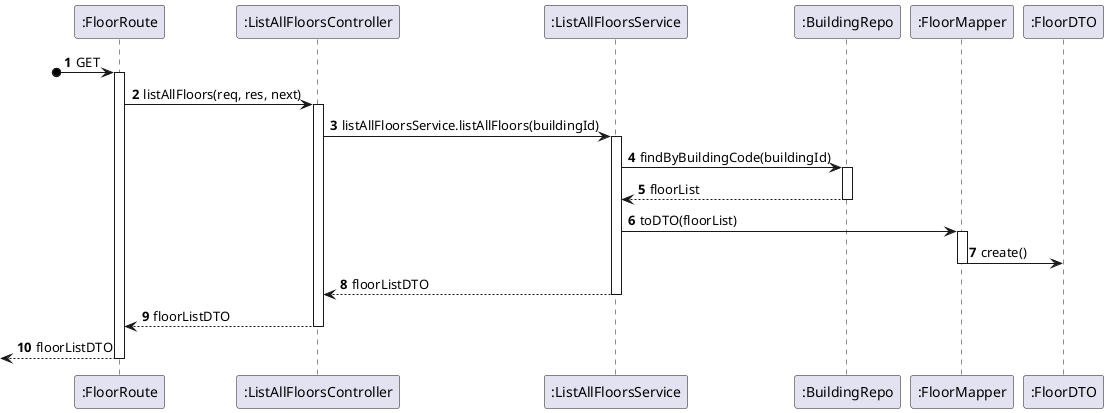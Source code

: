 @startuml

autonumber

participant ":FloorRoute" as Floor
participant ":ListAllFloorsController" as Controller
participant ":ListAllFloorsService" as Service
participant ":BuildingRepo" as Repo
participant ":FloorMapper" as Map
participant ":FloorDTO" as DTO

?o->Floor: GET
activate Floor

Floor -> Controller: listAllFloors(req, res, next)
activate Controller

Controller -> Service: listAllFloorsService.listAllFloors(buildingId)
activate Service

Service -> Repo: findByBuildingCode(buildingId)
activate Repo


Repo --> Service: floorList
deactivate Repo
Service -> Map: toDTO(floorList)
activate Map
Map -> DTO:create()
deactivate Map

Service --> Controller: floorListDTO
deactivate Service

Controller --> Floor: floorListDTO
deactivate Controller

<--Floor: floorListDTO
deactivate Floor


@enduml
